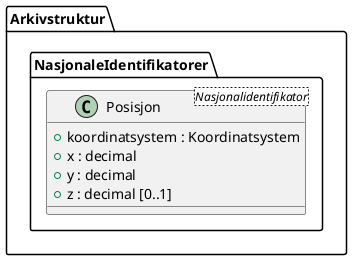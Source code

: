 @startuml
class Arkivstruktur.NasjonaleIdentifikatorer.Posisjon <Nasjonalidentifikator> {
  +koordinatsystem : Koordinatsystem
  +x : decimal
  +y : decimal
  +z : decimal [0..1]
}
@enduml

